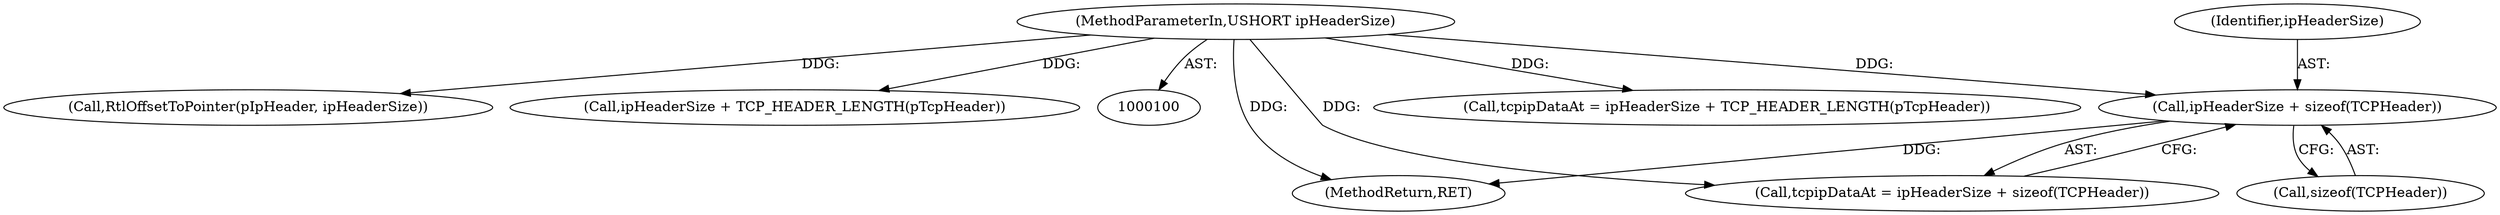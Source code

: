 digraph "0_kvm-guest-drivers-windows_fbfa4d1083ea84c5429992ca3e996d7d4fbc8238_1@API" {
"1000113" [label="(Call,ipHeaderSize + sizeof(TCPHeader))"];
"1000104" [label="(MethodParameterIn,USHORT ipHeaderSize)"];
"1000114" [label="(Identifier,ipHeaderSize)"];
"1000177" [label="(MethodReturn,RET)"];
"1000145" [label="(Call,tcpipDataAt = ipHeaderSize + TCP_HEADER_LENGTH(pTcpHeader))"];
"1000132" [label="(Call,RtlOffsetToPointer(pIpHeader, ipHeaderSize))"];
"1000113" [label="(Call,ipHeaderSize + sizeof(TCPHeader))"];
"1000104" [label="(MethodParameterIn,USHORT ipHeaderSize)"];
"1000147" [label="(Call,ipHeaderSize + TCP_HEADER_LENGTH(pTcpHeader))"];
"1000111" [label="(Call,tcpipDataAt = ipHeaderSize + sizeof(TCPHeader))"];
"1000115" [label="(Call,sizeof(TCPHeader))"];
"1000113" -> "1000111"  [label="AST: "];
"1000113" -> "1000115"  [label="CFG: "];
"1000114" -> "1000113"  [label="AST: "];
"1000115" -> "1000113"  [label="AST: "];
"1000111" -> "1000113"  [label="CFG: "];
"1000113" -> "1000177"  [label="DDG: "];
"1000104" -> "1000113"  [label="DDG: "];
"1000104" -> "1000100"  [label="AST: "];
"1000104" -> "1000177"  [label="DDG: "];
"1000104" -> "1000111"  [label="DDG: "];
"1000104" -> "1000132"  [label="DDG: "];
"1000104" -> "1000145"  [label="DDG: "];
"1000104" -> "1000147"  [label="DDG: "];
}
